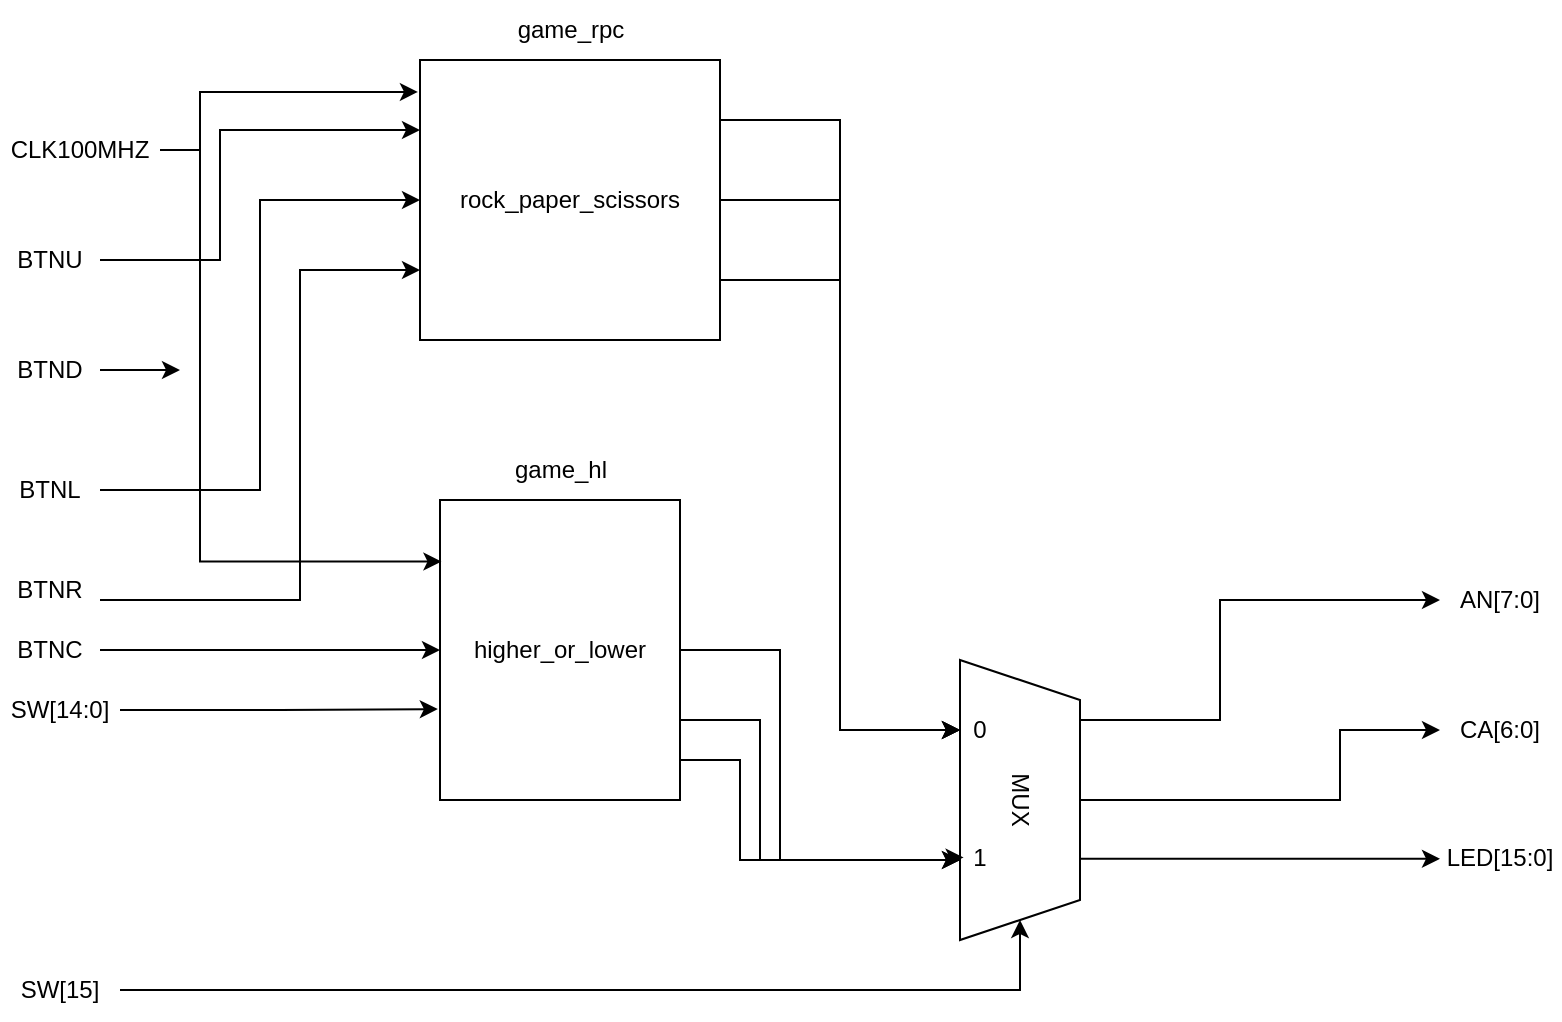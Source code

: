 <mxfile version="26.2.15">
  <diagram name="Page-1" id="geU8YUqA83CQBgDH3o9E">
    <mxGraphModel dx="1426" dy="841" grid="1" gridSize="10" guides="1" tooltips="1" connect="1" arrows="1" fold="1" page="1" pageScale="1" pageWidth="850" pageHeight="1100" math="0" shadow="0">
      <root>
        <mxCell id="0" />
        <mxCell id="1" parent="0" />
        <mxCell id="_qybNRKBtqUaVHmgm0ZD-5" value="CLK100MHZ" style="text;html=1;align=center;verticalAlign=middle;whiteSpace=wrap;rounded=0;" parent="1" vertex="1">
          <mxGeometry x="20" y="130" width="80" height="30" as="geometry" />
        </mxCell>
        <mxCell id="_qybNRKBtqUaVHmgm0ZD-46" style="edgeStyle=orthogonalEdgeStyle;rounded=0;orthogonalLoop=1;jettySize=auto;html=1;entryX=0;entryY=0.25;entryDx=0;entryDy=0;" parent="1" source="_qybNRKBtqUaVHmgm0ZD-6" target="_qybNRKBtqUaVHmgm0ZD-1" edge="1">
          <mxGeometry relative="1" as="geometry">
            <Array as="points">
              <mxPoint x="130" y="200" />
              <mxPoint x="130" y="135" />
            </Array>
          </mxGeometry>
        </mxCell>
        <mxCell id="_qybNRKBtqUaVHmgm0ZD-6" value="BTN&lt;span style=&quot;background-color: transparent; color: light-dark(rgb(0, 0, 0), rgb(255, 255, 255));&quot;&gt;U&lt;/span&gt;" style="text;html=1;align=center;verticalAlign=middle;whiteSpace=wrap;rounded=0;" parent="1" vertex="1">
          <mxGeometry x="20" y="185" width="50" height="30" as="geometry" />
        </mxCell>
        <mxCell id="_qybNRKBtqUaVHmgm0ZD-12" style="edgeStyle=orthogonalEdgeStyle;rounded=0;orthogonalLoop=1;jettySize=auto;html=1;" parent="1" source="_qybNRKBtqUaVHmgm0ZD-7" edge="1">
          <mxGeometry relative="1" as="geometry">
            <mxPoint x="110" y="255" as="targetPoint" />
          </mxGeometry>
        </mxCell>
        <mxCell id="_qybNRKBtqUaVHmgm0ZD-7" value="BTND" style="text;html=1;align=center;verticalAlign=middle;whiteSpace=wrap;rounded=0;" parent="1" vertex="1">
          <mxGeometry x="20" y="240" width="50" height="30" as="geometry" />
        </mxCell>
        <mxCell id="_qybNRKBtqUaVHmgm0ZD-47" style="edgeStyle=orthogonalEdgeStyle;rounded=0;orthogonalLoop=1;jettySize=auto;html=1;entryX=0;entryY=0.5;entryDx=0;entryDy=0;" parent="1" source="_qybNRKBtqUaVHmgm0ZD-9" target="_qybNRKBtqUaVHmgm0ZD-1" edge="1">
          <mxGeometry relative="1" as="geometry" />
        </mxCell>
        <mxCell id="_qybNRKBtqUaVHmgm0ZD-9" value="BTNL" style="text;html=1;align=center;verticalAlign=middle;whiteSpace=wrap;rounded=0;" parent="1" vertex="1">
          <mxGeometry x="20" y="300" width="50" height="30" as="geometry" />
        </mxCell>
        <mxCell id="_qybNRKBtqUaVHmgm0ZD-48" style="edgeStyle=orthogonalEdgeStyle;rounded=0;orthogonalLoop=1;jettySize=auto;html=1;entryX=0;entryY=0.75;entryDx=0;entryDy=0;" parent="1" source="_qybNRKBtqUaVHmgm0ZD-10" target="_qybNRKBtqUaVHmgm0ZD-1" edge="1">
          <mxGeometry relative="1" as="geometry">
            <Array as="points">
              <mxPoint x="170" y="370" />
              <mxPoint x="170" y="205" />
            </Array>
          </mxGeometry>
        </mxCell>
        <mxCell id="_qybNRKBtqUaVHmgm0ZD-10" value="BTNR" style="text;html=1;align=center;verticalAlign=middle;whiteSpace=wrap;rounded=0;" parent="1" vertex="1">
          <mxGeometry x="20" y="350" width="50" height="30" as="geometry" />
        </mxCell>
        <mxCell id="_qybNRKBtqUaVHmgm0ZD-31" style="edgeStyle=orthogonalEdgeStyle;rounded=0;orthogonalLoop=1;jettySize=auto;html=1;entryX=1;entryY=0.5;entryDx=0;entryDy=0;" parent="1" source="_qybNRKBtqUaVHmgm0ZD-35" target="_qybNRKBtqUaVHmgm0ZD-20" edge="1">
          <mxGeometry relative="1" as="geometry">
            <Array as="points">
              <mxPoint x="530" y="565" />
            </Array>
          </mxGeometry>
        </mxCell>
        <mxCell id="_qybNRKBtqUaVHmgm0ZD-11" value="SW[14:0]" style="text;html=1;align=center;verticalAlign=middle;whiteSpace=wrap;rounded=0;" parent="1" vertex="1">
          <mxGeometry x="20" y="410" width="60" height="30" as="geometry" />
        </mxCell>
        <mxCell id="_qybNRKBtqUaVHmgm0ZD-13" value="" style="group" parent="1" vertex="1" connectable="0">
          <mxGeometry x="240" y="290" width="120" height="180" as="geometry" />
        </mxCell>
        <mxCell id="_qybNRKBtqUaVHmgm0ZD-2" value="higher_or_lower" style="rounded=0;whiteSpace=wrap;html=1;" parent="_qybNRKBtqUaVHmgm0ZD-13" vertex="1">
          <mxGeometry y="30" width="120" height="150" as="geometry" />
        </mxCell>
        <mxCell id="_qybNRKBtqUaVHmgm0ZD-4" value="game_hl" style="text;html=1;align=center;verticalAlign=middle;resizable=0;points=[];autosize=1;strokeColor=none;fillColor=none;" parent="_qybNRKBtqUaVHmgm0ZD-13" vertex="1">
          <mxGeometry x="25" width="70" height="30" as="geometry" />
        </mxCell>
        <mxCell id="_qybNRKBtqUaVHmgm0ZD-14" value="" style="group" parent="1" vertex="1" connectable="0">
          <mxGeometry x="230" y="70" width="150" height="170" as="geometry" />
        </mxCell>
        <mxCell id="_qybNRKBtqUaVHmgm0ZD-1" value="rock_paper_scissors" style="rounded=0;whiteSpace=wrap;html=1;" parent="_qybNRKBtqUaVHmgm0ZD-14" vertex="1">
          <mxGeometry y="30" width="150" height="140" as="geometry" />
        </mxCell>
        <mxCell id="_qybNRKBtqUaVHmgm0ZD-3" value="game_rpc" style="text;html=1;align=center;verticalAlign=middle;resizable=0;points=[];autosize=1;strokeColor=none;fillColor=none;" parent="_qybNRKBtqUaVHmgm0ZD-14" vertex="1">
          <mxGeometry x="35" width="80" height="30" as="geometry" />
        </mxCell>
        <mxCell id="_qybNRKBtqUaVHmgm0ZD-42" style="edgeStyle=orthogonalEdgeStyle;rounded=0;orthogonalLoop=1;jettySize=auto;html=1;exitX=0.25;exitY=0;exitDx=0;exitDy=0;" parent="1" source="_qybNRKBtqUaVHmgm0ZD-20" target="_qybNRKBtqUaVHmgm0ZD-39" edge="1">
          <mxGeometry relative="1" as="geometry">
            <Array as="points">
              <mxPoint x="560" y="430" />
              <mxPoint x="630" y="430" />
              <mxPoint x="630" y="370" />
            </Array>
          </mxGeometry>
        </mxCell>
        <mxCell id="_qybNRKBtqUaVHmgm0ZD-43" style="edgeStyle=orthogonalEdgeStyle;rounded=0;orthogonalLoop=1;jettySize=auto;html=1;" parent="1" source="_qybNRKBtqUaVHmgm0ZD-20" target="_qybNRKBtqUaVHmgm0ZD-40" edge="1">
          <mxGeometry relative="1" as="geometry">
            <Array as="points">
              <mxPoint x="690" y="470" />
              <mxPoint x="690" y="435" />
            </Array>
          </mxGeometry>
        </mxCell>
        <mxCell id="_qybNRKBtqUaVHmgm0ZD-44" style="edgeStyle=orthogonalEdgeStyle;rounded=0;orthogonalLoop=1;jettySize=auto;html=1;exitX=0.71;exitY=0.03;exitDx=0;exitDy=0;exitPerimeter=0;" parent="1" source="_qybNRKBtqUaVHmgm0ZD-20" target="_qybNRKBtqUaVHmgm0ZD-41" edge="1">
          <mxGeometry relative="1" as="geometry">
            <Array as="points">
              <mxPoint x="610" y="499" />
              <mxPoint x="610" y="499" />
            </Array>
          </mxGeometry>
        </mxCell>
        <mxCell id="_qybNRKBtqUaVHmgm0ZD-20" value="MUX" style="shape=trapezoid;perimeter=trapezoidPerimeter;whiteSpace=wrap;html=1;fixedSize=1;rotation=90;size=20;" parent="1" vertex="1">
          <mxGeometry x="460" y="440" width="140" height="60" as="geometry" />
        </mxCell>
        <mxCell id="_qybNRKBtqUaVHmgm0ZD-24" style="edgeStyle=orthogonalEdgeStyle;rounded=0;orthogonalLoop=1;jettySize=auto;html=1;" parent="1" source="_qybNRKBtqUaVHmgm0ZD-2" edge="1">
          <mxGeometry relative="1" as="geometry">
            <mxPoint x="500" y="500" as="targetPoint" />
            <Array as="points">
              <mxPoint x="390" y="450" />
              <mxPoint x="390" y="500" />
            </Array>
          </mxGeometry>
        </mxCell>
        <mxCell id="_qybNRKBtqUaVHmgm0ZD-25" style="edgeStyle=orthogonalEdgeStyle;rounded=0;orthogonalLoop=1;jettySize=auto;html=1;" parent="1" source="_qybNRKBtqUaVHmgm0ZD-2" edge="1">
          <mxGeometry relative="1" as="geometry">
            <mxPoint x="500" y="500" as="targetPoint" />
            <Array as="points">
              <mxPoint x="410" y="395" />
              <mxPoint x="410" y="500" />
            </Array>
          </mxGeometry>
        </mxCell>
        <mxCell id="_qybNRKBtqUaVHmgm0ZD-26" style="edgeStyle=orthogonalEdgeStyle;rounded=0;orthogonalLoop=1;jettySize=auto;html=1;entryX=0.705;entryY=0.97;entryDx=0;entryDy=0;entryPerimeter=0;" parent="1" source="_qybNRKBtqUaVHmgm0ZD-2" target="_qybNRKBtqUaVHmgm0ZD-20" edge="1">
          <mxGeometry relative="1" as="geometry">
            <Array as="points">
              <mxPoint x="400" y="430" />
              <mxPoint x="400" y="500" />
              <mxPoint x="500" y="500" />
              <mxPoint x="500" y="499" />
            </Array>
          </mxGeometry>
        </mxCell>
        <mxCell id="_qybNRKBtqUaVHmgm0ZD-27" style="edgeStyle=orthogonalEdgeStyle;rounded=0;orthogonalLoop=1;jettySize=auto;html=1;entryX=0.25;entryY=1;entryDx=0;entryDy=0;" parent="1" source="_qybNRKBtqUaVHmgm0ZD-1" target="_qybNRKBtqUaVHmgm0ZD-20" edge="1">
          <mxGeometry relative="1" as="geometry" />
        </mxCell>
        <mxCell id="_qybNRKBtqUaVHmgm0ZD-28" style="edgeStyle=orthogonalEdgeStyle;rounded=0;orthogonalLoop=1;jettySize=auto;html=1;entryX=0.25;entryY=1;entryDx=0;entryDy=0;" parent="1" source="_qybNRKBtqUaVHmgm0ZD-1" target="_qybNRKBtqUaVHmgm0ZD-20" edge="1">
          <mxGeometry relative="1" as="geometry">
            <Array as="points">
              <mxPoint x="440" y="210" />
              <mxPoint x="440" y="435" />
            </Array>
          </mxGeometry>
        </mxCell>
        <mxCell id="_qybNRKBtqUaVHmgm0ZD-29" style="edgeStyle=orthogonalEdgeStyle;rounded=0;orthogonalLoop=1;jettySize=auto;html=1;entryX=0.25;entryY=1;entryDx=0;entryDy=0;" parent="1" source="_qybNRKBtqUaVHmgm0ZD-1" target="_qybNRKBtqUaVHmgm0ZD-20" edge="1">
          <mxGeometry relative="1" as="geometry">
            <Array as="points">
              <mxPoint x="440" y="130" />
              <mxPoint x="440" y="435" />
            </Array>
          </mxGeometry>
        </mxCell>
        <mxCell id="_qybNRKBtqUaVHmgm0ZD-30" style="edgeStyle=orthogonalEdgeStyle;rounded=0;orthogonalLoop=1;jettySize=auto;html=1;entryX=-0.009;entryY=0.697;entryDx=0;entryDy=0;entryPerimeter=0;" parent="1" source="_qybNRKBtqUaVHmgm0ZD-11" target="_qybNRKBtqUaVHmgm0ZD-2" edge="1">
          <mxGeometry relative="1" as="geometry" />
        </mxCell>
        <mxCell id="_qybNRKBtqUaVHmgm0ZD-35" value="SW[15]" style="text;html=1;align=center;verticalAlign=middle;whiteSpace=wrap;rounded=0;" parent="1" vertex="1">
          <mxGeometry x="20" y="550" width="60" height="30" as="geometry" />
        </mxCell>
        <mxCell id="_qybNRKBtqUaVHmgm0ZD-36" value="0" style="text;html=1;align=center;verticalAlign=middle;whiteSpace=wrap;rounded=0;" parent="1" vertex="1">
          <mxGeometry x="500" y="420" width="20" height="30" as="geometry" />
        </mxCell>
        <mxCell id="_qybNRKBtqUaVHmgm0ZD-37" value="1" style="text;html=1;align=center;verticalAlign=middle;whiteSpace=wrap;rounded=0;" parent="1" vertex="1">
          <mxGeometry x="500" y="484" width="20" height="30" as="geometry" />
        </mxCell>
        <mxCell id="_qybNRKBtqUaVHmgm0ZD-39" value="AN[7:0]" style="text;html=1;align=center;verticalAlign=middle;whiteSpace=wrap;rounded=0;" parent="1" vertex="1">
          <mxGeometry x="740" y="355" width="60" height="30" as="geometry" />
        </mxCell>
        <mxCell id="_qybNRKBtqUaVHmgm0ZD-40" value="CA[6:0]" style="text;html=1;align=center;verticalAlign=middle;whiteSpace=wrap;rounded=0;" parent="1" vertex="1">
          <mxGeometry x="740" y="420" width="60" height="30" as="geometry" />
        </mxCell>
        <mxCell id="_qybNRKBtqUaVHmgm0ZD-41" value="LED[15:0]" style="text;html=1;align=center;verticalAlign=middle;whiteSpace=wrap;rounded=0;" parent="1" vertex="1">
          <mxGeometry x="740" y="484" width="60" height="30" as="geometry" />
        </mxCell>
        <mxCell id="_qybNRKBtqUaVHmgm0ZD-45" style="edgeStyle=orthogonalEdgeStyle;rounded=0;orthogonalLoop=1;jettySize=auto;html=1;entryX=-0.007;entryY=0.114;entryDx=0;entryDy=0;entryPerimeter=0;" parent="1" source="_qybNRKBtqUaVHmgm0ZD-5" target="_qybNRKBtqUaVHmgm0ZD-1" edge="1">
          <mxGeometry relative="1" as="geometry">
            <Array as="points">
              <mxPoint x="120" y="145" />
              <mxPoint x="120" y="116" />
            </Array>
          </mxGeometry>
        </mxCell>
        <mxCell id="_qybNRKBtqUaVHmgm0ZD-49" style="edgeStyle=orthogonalEdgeStyle;rounded=0;orthogonalLoop=1;jettySize=auto;html=1;entryX=0.006;entryY=0.205;entryDx=0;entryDy=0;entryPerimeter=0;" parent="1" source="_qybNRKBtqUaVHmgm0ZD-5" target="_qybNRKBtqUaVHmgm0ZD-2" edge="1">
          <mxGeometry relative="1" as="geometry">
            <Array as="points">
              <mxPoint x="120" y="145" />
              <mxPoint x="120" y="351" />
            </Array>
          </mxGeometry>
        </mxCell>
        <mxCell id="_qybNRKBtqUaVHmgm0ZD-52" style="edgeStyle=orthogonalEdgeStyle;rounded=0;orthogonalLoop=1;jettySize=auto;html=1;entryX=0;entryY=0.5;entryDx=0;entryDy=0;" parent="1" source="_qybNRKBtqUaVHmgm0ZD-50" target="_qybNRKBtqUaVHmgm0ZD-2" edge="1">
          <mxGeometry relative="1" as="geometry" />
        </mxCell>
        <mxCell id="_qybNRKBtqUaVHmgm0ZD-50" value="BTNC" style="text;html=1;align=center;verticalAlign=middle;whiteSpace=wrap;rounded=0;" parent="1" vertex="1">
          <mxGeometry x="20" y="380" width="50" height="30" as="geometry" />
        </mxCell>
      </root>
    </mxGraphModel>
  </diagram>
</mxfile>
